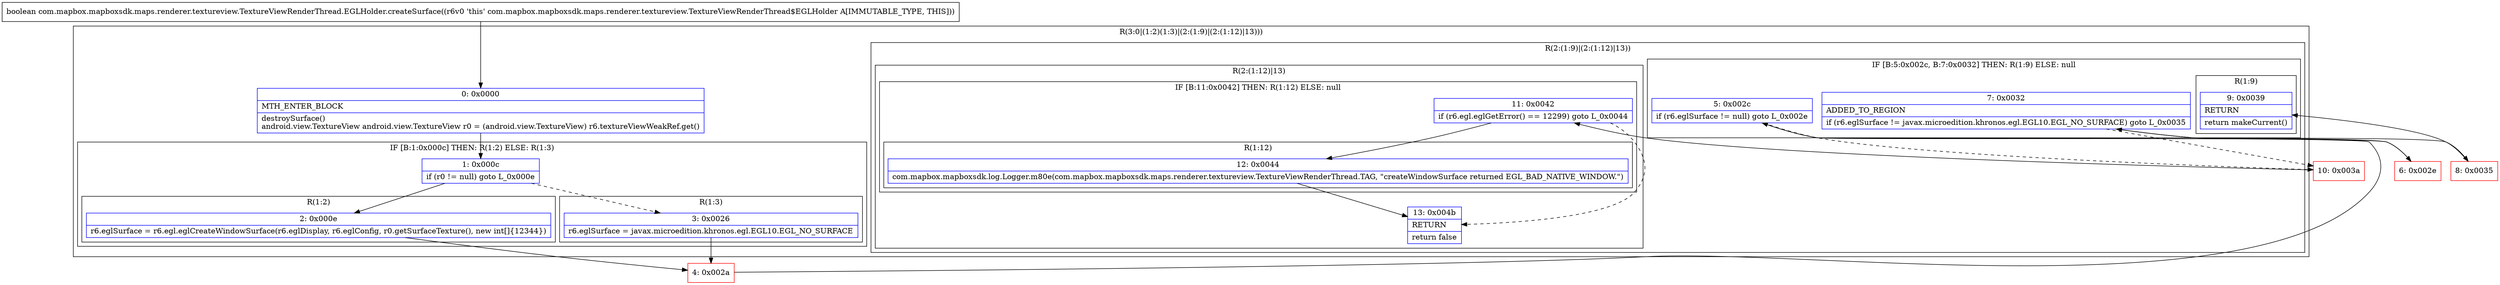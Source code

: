 digraph "CFG forcom.mapbox.mapboxsdk.maps.renderer.textureview.TextureViewRenderThread.EGLHolder.createSurface()Z" {
subgraph cluster_Region_1280692006 {
label = "R(3:0|(1:2)(1:3)|(2:(1:9)|(2:(1:12)|13)))";
node [shape=record,color=blue];
Node_0 [shape=record,label="{0\:\ 0x0000|MTH_ENTER_BLOCK\l|destroySurface()\landroid.view.TextureView android.view.TextureView r0 = (android.view.TextureView) r6.textureViewWeakRef.get()\l}"];
subgraph cluster_IfRegion_1920821163 {
label = "IF [B:1:0x000c] THEN: R(1:2) ELSE: R(1:3)";
node [shape=record,color=blue];
Node_1 [shape=record,label="{1\:\ 0x000c|if (r0 != null) goto L_0x000e\l}"];
subgraph cluster_Region_404268396 {
label = "R(1:2)";
node [shape=record,color=blue];
Node_2 [shape=record,label="{2\:\ 0x000e|r6.eglSurface = r6.egl.eglCreateWindowSurface(r6.eglDisplay, r6.eglConfig, r0.getSurfaceTexture(), new int[]\{12344\})\l}"];
}
subgraph cluster_Region_557218019 {
label = "R(1:3)";
node [shape=record,color=blue];
Node_3 [shape=record,label="{3\:\ 0x0026|r6.eglSurface = javax.microedition.khronos.egl.EGL10.EGL_NO_SURFACE\l}"];
}
}
subgraph cluster_Region_1547744329 {
label = "R(2:(1:9)|(2:(1:12)|13))";
node [shape=record,color=blue];
subgraph cluster_IfRegion_1020984454 {
label = "IF [B:5:0x002c, B:7:0x0032] THEN: R(1:9) ELSE: null";
node [shape=record,color=blue];
Node_5 [shape=record,label="{5\:\ 0x002c|if (r6.eglSurface != null) goto L_0x002e\l}"];
Node_7 [shape=record,label="{7\:\ 0x0032|ADDED_TO_REGION\l|if (r6.eglSurface != javax.microedition.khronos.egl.EGL10.EGL_NO_SURFACE) goto L_0x0035\l}"];
subgraph cluster_Region_1733898990 {
label = "R(1:9)";
node [shape=record,color=blue];
Node_9 [shape=record,label="{9\:\ 0x0039|RETURN\l|return makeCurrent()\l}"];
}
}
subgraph cluster_Region_1966784390 {
label = "R(2:(1:12)|13)";
node [shape=record,color=blue];
subgraph cluster_IfRegion_746696596 {
label = "IF [B:11:0x0042] THEN: R(1:12) ELSE: null";
node [shape=record,color=blue];
Node_11 [shape=record,label="{11\:\ 0x0042|if (r6.egl.eglGetError() == 12299) goto L_0x0044\l}"];
subgraph cluster_Region_1196709966 {
label = "R(1:12)";
node [shape=record,color=blue];
Node_12 [shape=record,label="{12\:\ 0x0044|com.mapbox.mapboxsdk.log.Logger.m80e(com.mapbox.mapboxsdk.maps.renderer.textureview.TextureViewRenderThread.TAG, \"createWindowSurface returned EGL_BAD_NATIVE_WINDOW.\")\l}"];
}
}
Node_13 [shape=record,label="{13\:\ 0x004b|RETURN\l|return false\l}"];
}
}
}
Node_4 [shape=record,color=red,label="{4\:\ 0x002a}"];
Node_6 [shape=record,color=red,label="{6\:\ 0x002e}"];
Node_8 [shape=record,color=red,label="{8\:\ 0x0035}"];
Node_10 [shape=record,color=red,label="{10\:\ 0x003a}"];
MethodNode[shape=record,label="{boolean com.mapbox.mapboxsdk.maps.renderer.textureview.TextureViewRenderThread.EGLHolder.createSurface((r6v0 'this' com.mapbox.mapboxsdk.maps.renderer.textureview.TextureViewRenderThread$EGLHolder A[IMMUTABLE_TYPE, THIS])) }"];
MethodNode -> Node_0;
Node_0 -> Node_1;
Node_1 -> Node_2;
Node_1 -> Node_3[style=dashed];
Node_2 -> Node_4;
Node_3 -> Node_4;
Node_5 -> Node_6;
Node_5 -> Node_10[style=dashed];
Node_7 -> Node_8;
Node_7 -> Node_10[style=dashed];
Node_11 -> Node_12;
Node_11 -> Node_13[style=dashed];
Node_12 -> Node_13;
Node_4 -> Node_5;
Node_6 -> Node_7;
Node_8 -> Node_9;
Node_10 -> Node_11;
}

